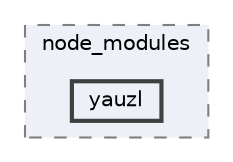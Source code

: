 digraph "C:/Users/arisc/OneDrive/Documents/GitHub/FINAL/EcoEats-Project/node_modules/yauzl"
{
 // LATEX_PDF_SIZE
  bgcolor="transparent";
  edge [fontname=Helvetica,fontsize=10,labelfontname=Helvetica,labelfontsize=10];
  node [fontname=Helvetica,fontsize=10,shape=box,height=0.2,width=0.4];
  compound=true
  subgraph clusterdir_5091f2b68170d33f954320199e2fed0a {
    graph [ bgcolor="#edf0f7", pencolor="grey50", label="node_modules", fontname=Helvetica,fontsize=10 style="filled,dashed", URL="dir_5091f2b68170d33f954320199e2fed0a.html",tooltip=""]
  dir_955a8265a372961257c54feaa8c26d59 [label="yauzl", fillcolor="#edf0f7", color="grey25", style="filled,bold", URL="dir_955a8265a372961257c54feaa8c26d59.html",tooltip=""];
  }
}
